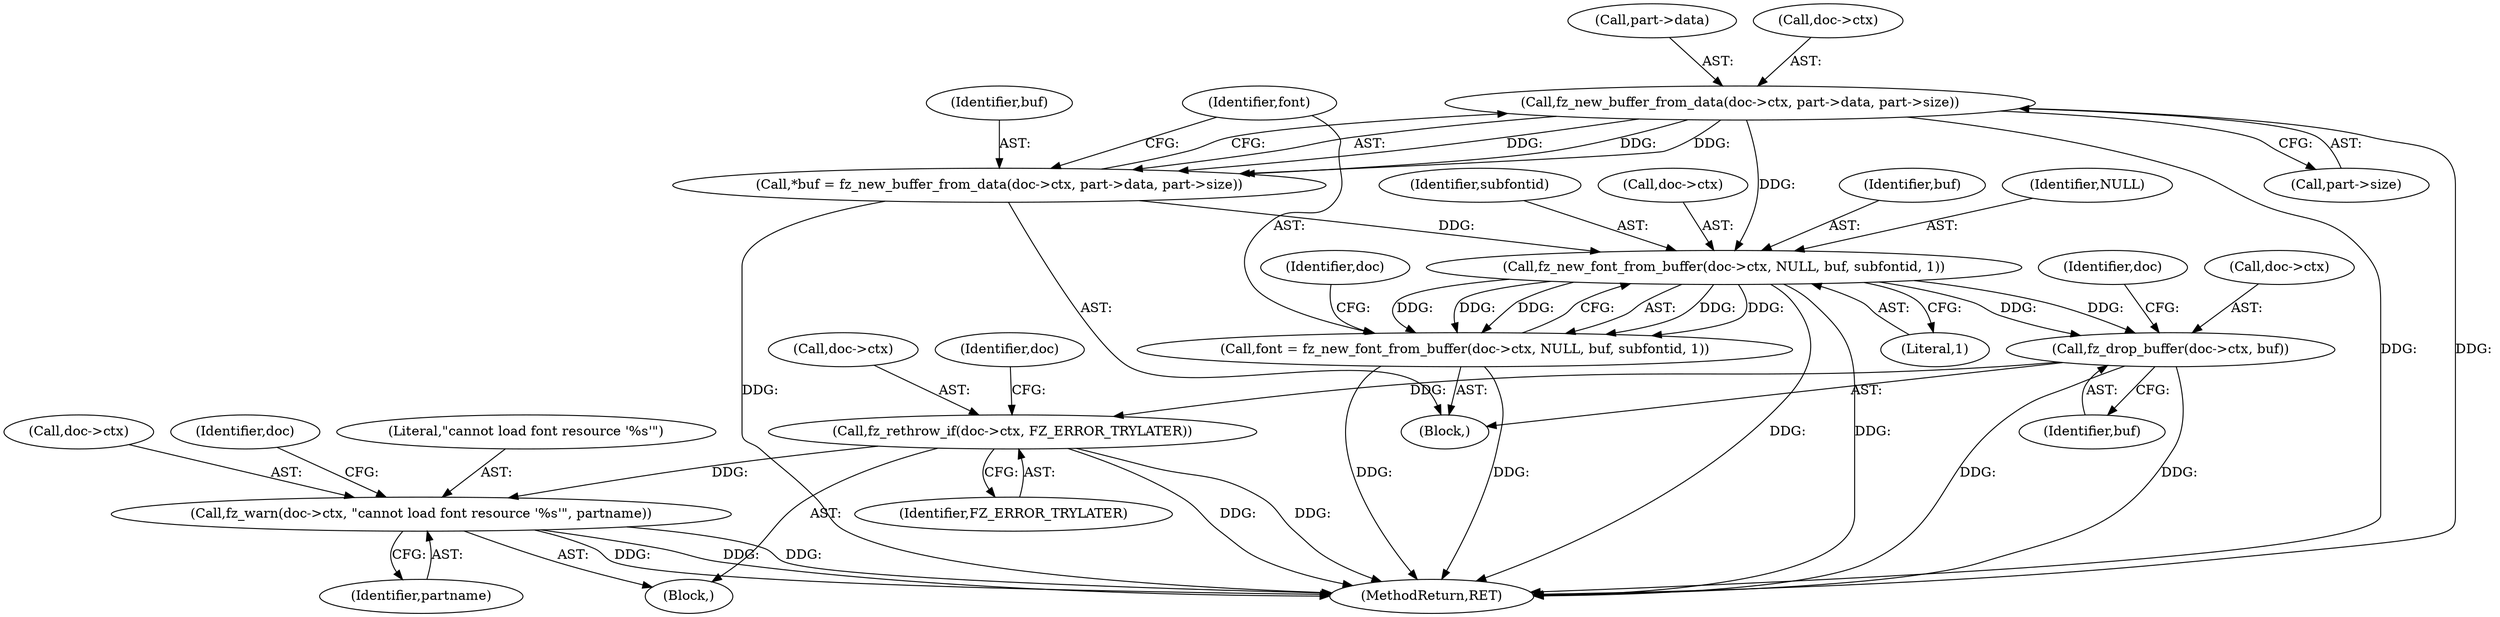digraph "0_ghostscript_60dabde18d7fe12b19da8b509bdfee9cc886aafc_1@pointer" {
"1000503" [label="(Call,fz_new_buffer_from_data(doc->ctx, part->data, part->size))"];
"1000501" [label="(Call,*buf = fz_new_buffer_from_data(doc->ctx, part->data, part->size))"];
"1000515" [label="(Call,fz_new_font_from_buffer(doc->ctx, NULL, buf, subfontid, 1))"];
"1000513" [label="(Call,font = fz_new_font_from_buffer(doc->ctx, NULL, buf, subfontid, 1))"];
"1000523" [label="(Call,fz_drop_buffer(doc->ctx, buf))"];
"1000529" [label="(Call,fz_rethrow_if(doc->ctx, FZ_ERROR_TRYLATER))"];
"1000534" [label="(Call,fz_warn(doc->ctx, \"cannot load font resource '%s'\", partname))"];
"1000538" [label="(Literal,\"cannot load font resource '%s'\")"];
"1000539" [label="(Identifier,partname)"];
"1000520" [label="(Identifier,buf)"];
"1000510" [label="(Call,part->size)"];
"1000524" [label="(Call,doc->ctx)"];
"1000519" [label="(Identifier,NULL)"];
"1000507" [label="(Call,part->data)"];
"1000499" [label="(Block,)"];
"1000521" [label="(Identifier,subfontid)"];
"1000523" [label="(Call,fz_drop_buffer(doc->ctx, buf))"];
"1000516" [label="(Call,doc->ctx)"];
"1000528" [label="(Block,)"];
"1000527" [label="(Identifier,buf)"];
"1000535" [label="(Call,doc->ctx)"];
"1000525" [label="(Identifier,doc)"];
"1000503" [label="(Call,fz_new_buffer_from_data(doc->ctx, part->data, part->size))"];
"1000541" [label="(Identifier,doc)"];
"1000522" [label="(Literal,1)"];
"1000533" [label="(Identifier,FZ_ERROR_TRYLATER)"];
"1000502" [label="(Identifier,buf)"];
"1000515" [label="(Call,fz_new_font_from_buffer(doc->ctx, NULL, buf, subfontid, 1))"];
"1000504" [label="(Call,doc->ctx)"];
"1000531" [label="(Identifier,doc)"];
"1000529" [label="(Call,fz_rethrow_if(doc->ctx, FZ_ERROR_TRYLATER))"];
"1000513" [label="(Call,font = fz_new_font_from_buffer(doc->ctx, NULL, buf, subfontid, 1))"];
"1000536" [label="(Identifier,doc)"];
"1000780" [label="(MethodReturn,RET)"];
"1000514" [label="(Identifier,font)"];
"1000530" [label="(Call,doc->ctx)"];
"1000534" [label="(Call,fz_warn(doc->ctx, \"cannot load font resource '%s'\", partname))"];
"1000501" [label="(Call,*buf = fz_new_buffer_from_data(doc->ctx, part->data, part->size))"];
"1000503" -> "1000501"  [label="AST: "];
"1000503" -> "1000510"  [label="CFG: "];
"1000504" -> "1000503"  [label="AST: "];
"1000507" -> "1000503"  [label="AST: "];
"1000510" -> "1000503"  [label="AST: "];
"1000501" -> "1000503"  [label="CFG: "];
"1000503" -> "1000780"  [label="DDG: "];
"1000503" -> "1000780"  [label="DDG: "];
"1000503" -> "1000501"  [label="DDG: "];
"1000503" -> "1000501"  [label="DDG: "];
"1000503" -> "1000501"  [label="DDG: "];
"1000503" -> "1000515"  [label="DDG: "];
"1000501" -> "1000499"  [label="AST: "];
"1000502" -> "1000501"  [label="AST: "];
"1000514" -> "1000501"  [label="CFG: "];
"1000501" -> "1000780"  [label="DDG: "];
"1000501" -> "1000515"  [label="DDG: "];
"1000515" -> "1000513"  [label="AST: "];
"1000515" -> "1000522"  [label="CFG: "];
"1000516" -> "1000515"  [label="AST: "];
"1000519" -> "1000515"  [label="AST: "];
"1000520" -> "1000515"  [label="AST: "];
"1000521" -> "1000515"  [label="AST: "];
"1000522" -> "1000515"  [label="AST: "];
"1000513" -> "1000515"  [label="CFG: "];
"1000515" -> "1000780"  [label="DDG: "];
"1000515" -> "1000780"  [label="DDG: "];
"1000515" -> "1000513"  [label="DDG: "];
"1000515" -> "1000513"  [label="DDG: "];
"1000515" -> "1000513"  [label="DDG: "];
"1000515" -> "1000513"  [label="DDG: "];
"1000515" -> "1000513"  [label="DDG: "];
"1000515" -> "1000523"  [label="DDG: "];
"1000515" -> "1000523"  [label="DDG: "];
"1000513" -> "1000499"  [label="AST: "];
"1000514" -> "1000513"  [label="AST: "];
"1000525" -> "1000513"  [label="CFG: "];
"1000513" -> "1000780"  [label="DDG: "];
"1000513" -> "1000780"  [label="DDG: "];
"1000523" -> "1000499"  [label="AST: "];
"1000523" -> "1000527"  [label="CFG: "];
"1000524" -> "1000523"  [label="AST: "];
"1000527" -> "1000523"  [label="AST: "];
"1000531" -> "1000523"  [label="CFG: "];
"1000523" -> "1000780"  [label="DDG: "];
"1000523" -> "1000780"  [label="DDG: "];
"1000523" -> "1000529"  [label="DDG: "];
"1000529" -> "1000528"  [label="AST: "];
"1000529" -> "1000533"  [label="CFG: "];
"1000530" -> "1000529"  [label="AST: "];
"1000533" -> "1000529"  [label="AST: "];
"1000536" -> "1000529"  [label="CFG: "];
"1000529" -> "1000780"  [label="DDG: "];
"1000529" -> "1000780"  [label="DDG: "];
"1000529" -> "1000534"  [label="DDG: "];
"1000534" -> "1000528"  [label="AST: "];
"1000534" -> "1000539"  [label="CFG: "];
"1000535" -> "1000534"  [label="AST: "];
"1000538" -> "1000534"  [label="AST: "];
"1000539" -> "1000534"  [label="AST: "];
"1000541" -> "1000534"  [label="CFG: "];
"1000534" -> "1000780"  [label="DDG: "];
"1000534" -> "1000780"  [label="DDG: "];
"1000534" -> "1000780"  [label="DDG: "];
}
